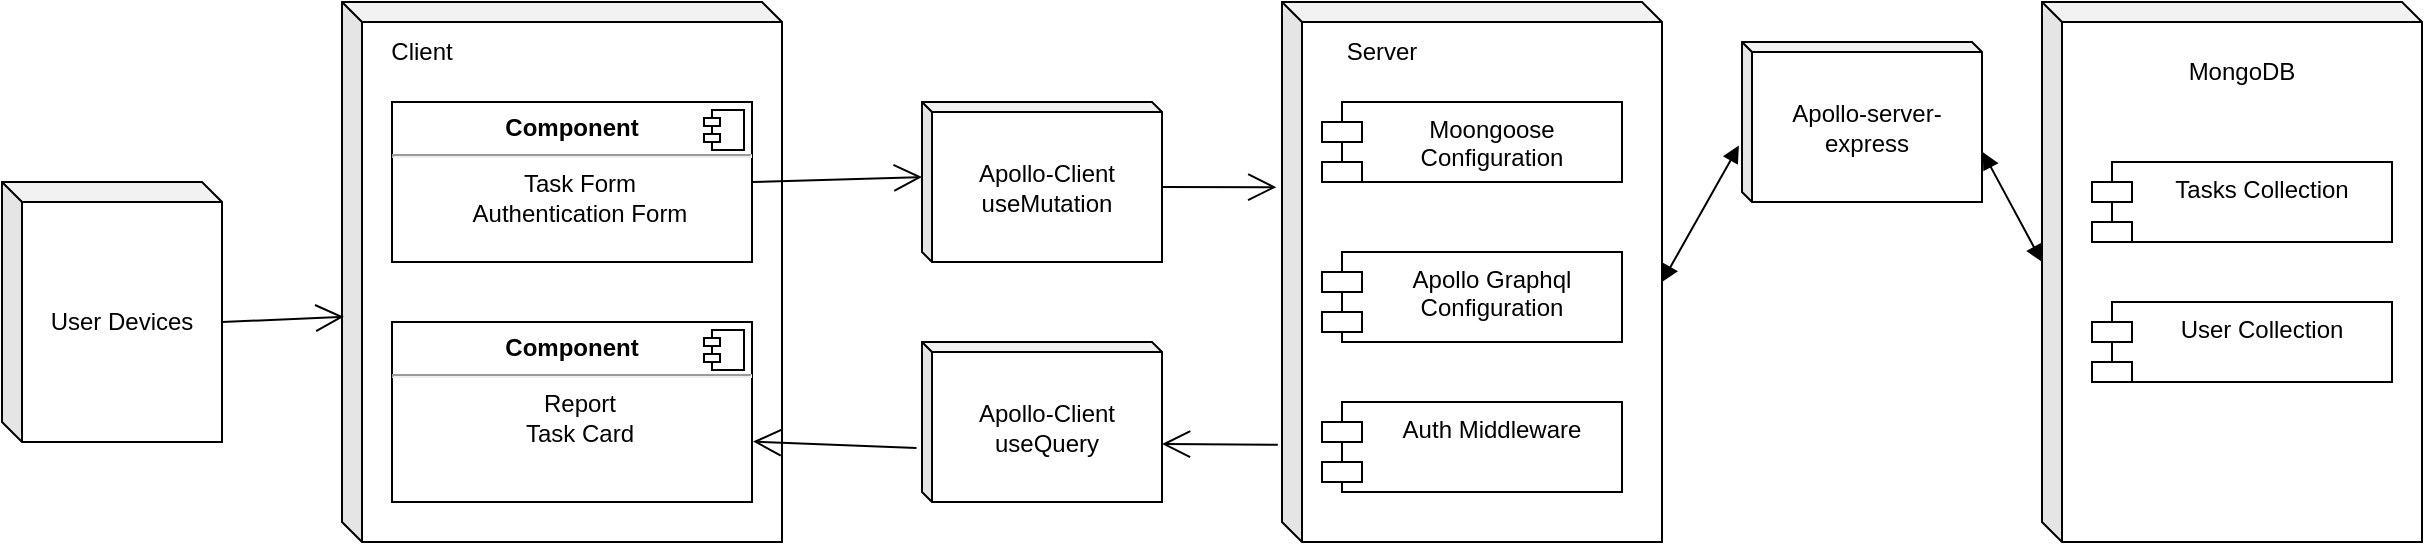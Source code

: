 <mxfile version="15.7.0" type="github">
  <diagram id="x-YBo4JsiTVsiAb9F0o-" name="Page-1">
    <mxGraphModel dx="1278" dy="617" grid="1" gridSize="10" guides="1" tooltips="1" connect="1" arrows="1" fold="1" page="1" pageScale="1" pageWidth="850" pageHeight="1100" math="0" shadow="0">
      <root>
        <mxCell id="0" />
        <mxCell id="1" parent="0" />
        <mxCell id="23H_jGaIRwy89rERAT64-1" value="User Devices" style="shape=cube;whiteSpace=wrap;html=1;boundedLbl=1;backgroundOutline=1;darkOpacity=0.05;darkOpacity2=0.1;size=10;" vertex="1" parent="1">
          <mxGeometry x="20" y="200" width="110" height="130" as="geometry" />
        </mxCell>
        <mxCell id="23H_jGaIRwy89rERAT64-2" value="" style="shape=cube;whiteSpace=wrap;html=1;boundedLbl=1;backgroundOutline=1;darkOpacity=0.05;darkOpacity2=0.1;size=10;" vertex="1" parent="1">
          <mxGeometry x="190" y="110" width="220" height="270" as="geometry" />
        </mxCell>
        <mxCell id="23H_jGaIRwy89rERAT64-3" value="Client" style="text;html=1;strokeColor=none;fillColor=none;align=center;verticalAlign=middle;whiteSpace=wrap;rounded=0;" vertex="1" parent="1">
          <mxGeometry x="200" y="120" width="60" height="30" as="geometry" />
        </mxCell>
        <mxCell id="23H_jGaIRwy89rERAT64-4" value="&lt;p style=&quot;margin: 0px ; margin-top: 6px ; text-align: center&quot;&gt;&lt;b&gt;Component&lt;/b&gt;&lt;/p&gt;&lt;hr&gt;&lt;p style=&quot;text-align: center ; margin: 0px 0px 0px 8px&quot;&gt;Task Form&lt;/p&gt;&lt;p style=&quot;text-align: center ; margin: 0px 0px 0px 8px&quot;&gt;Authentication Form&lt;/p&gt;" style="align=left;overflow=fill;html=1;dropTarget=0;" vertex="1" parent="1">
          <mxGeometry x="215" y="160" width="180" height="80" as="geometry" />
        </mxCell>
        <mxCell id="23H_jGaIRwy89rERAT64-5" value="" style="shape=component;jettyWidth=8;jettyHeight=4;" vertex="1" parent="23H_jGaIRwy89rERAT64-4">
          <mxGeometry x="1" width="20" height="20" relative="1" as="geometry">
            <mxPoint x="-24" y="4" as="offset" />
          </mxGeometry>
        </mxCell>
        <mxCell id="23H_jGaIRwy89rERAT64-6" value="&lt;p style=&quot;margin: 0px ; margin-top: 6px ; text-align: center&quot;&gt;&lt;b&gt;Component&lt;/b&gt;&lt;/p&gt;&lt;hr&gt;&lt;p style=&quot;text-align: center ; margin: 0px 0px 0px 8px&quot;&gt;Report&lt;/p&gt;&lt;p style=&quot;text-align: center ; margin: 0px 0px 0px 8px&quot;&gt;Task Card&lt;/p&gt;&lt;p style=&quot;text-align: center ; margin: 0px 0px 0px 8px&quot;&gt;&lt;br&gt;&lt;/p&gt;" style="align=left;overflow=fill;html=1;dropTarget=0;" vertex="1" parent="1">
          <mxGeometry x="215" y="270" width="180" height="90" as="geometry" />
        </mxCell>
        <mxCell id="23H_jGaIRwy89rERAT64-7" value="" style="shape=component;jettyWidth=8;jettyHeight=4;" vertex="1" parent="23H_jGaIRwy89rERAT64-6">
          <mxGeometry x="1" width="20" height="20" relative="1" as="geometry">
            <mxPoint x="-24" y="4" as="offset" />
          </mxGeometry>
        </mxCell>
        <mxCell id="23H_jGaIRwy89rERAT64-8" value="Apollo-Client&lt;br&gt;useMutation" style="shape=cube;whiteSpace=wrap;html=1;boundedLbl=1;backgroundOutline=1;darkOpacity=0.05;darkOpacity2=0.1;align=center;size=5;" vertex="1" parent="1">
          <mxGeometry x="480" y="160" width="120" height="80" as="geometry" />
        </mxCell>
        <mxCell id="23H_jGaIRwy89rERAT64-9" value="Apollo-Client&lt;br&gt;useQuery" style="shape=cube;whiteSpace=wrap;html=1;boundedLbl=1;backgroundOutline=1;darkOpacity=0.05;darkOpacity2=0.1;align=center;size=5;" vertex="1" parent="1">
          <mxGeometry x="480" y="280" width="120" height="80" as="geometry" />
        </mxCell>
        <mxCell id="23H_jGaIRwy89rERAT64-10" value="" style="shape=cube;whiteSpace=wrap;html=1;boundedLbl=1;backgroundOutline=1;darkOpacity=0.05;darkOpacity2=0.1;size=10;" vertex="1" parent="1">
          <mxGeometry x="660" y="110" width="190" height="270" as="geometry" />
        </mxCell>
        <mxCell id="23H_jGaIRwy89rERAT64-11" value="Server" style="text;html=1;strokeColor=none;fillColor=none;align=center;verticalAlign=middle;whiteSpace=wrap;rounded=0;" vertex="1" parent="1">
          <mxGeometry x="680" y="120" width="60" height="30" as="geometry" />
        </mxCell>
        <mxCell id="23H_jGaIRwy89rERAT64-16" value="Moongoose&#xa;Configuration" style="shape=module;align=left;spacingLeft=20;align=center;verticalAlign=top;" vertex="1" parent="1">
          <mxGeometry x="680" y="160" width="150" height="40" as="geometry" />
        </mxCell>
        <mxCell id="23H_jGaIRwy89rERAT64-17" value="Apollo Graphql &#xa;Configuration" style="shape=module;align=left;spacingLeft=20;align=center;verticalAlign=top;" vertex="1" parent="1">
          <mxGeometry x="680" y="235" width="150" height="45" as="geometry" />
        </mxCell>
        <mxCell id="23H_jGaIRwy89rERAT64-18" value="Auth Middleware" style="shape=module;align=left;spacingLeft=20;align=center;verticalAlign=top;" vertex="1" parent="1">
          <mxGeometry x="680" y="310" width="150" height="45" as="geometry" />
        </mxCell>
        <mxCell id="23H_jGaIRwy89rERAT64-19" value="" style="shape=cube;whiteSpace=wrap;html=1;boundedLbl=1;backgroundOutline=1;darkOpacity=0.05;darkOpacity2=0.1;size=10;" vertex="1" parent="1">
          <mxGeometry x="1040" y="110" width="190" height="270" as="geometry" />
        </mxCell>
        <mxCell id="23H_jGaIRwy89rERAT64-20" value="Apollo-server-express" style="shape=cube;whiteSpace=wrap;html=1;boundedLbl=1;backgroundOutline=1;darkOpacity=0.05;darkOpacity2=0.1;align=center;size=5;" vertex="1" parent="1">
          <mxGeometry x="890" y="130" width="120" height="80" as="geometry" />
        </mxCell>
        <mxCell id="23H_jGaIRwy89rERAT64-21" value="MongoDB" style="text;html=1;strokeColor=none;fillColor=none;align=center;verticalAlign=middle;whiteSpace=wrap;rounded=0;" vertex="1" parent="1">
          <mxGeometry x="1110" y="130" width="60" height="30" as="geometry" />
        </mxCell>
        <mxCell id="23H_jGaIRwy89rERAT64-24" value="Tasks Collection" style="shape=module;align=left;spacingLeft=20;align=center;verticalAlign=top;" vertex="1" parent="1">
          <mxGeometry x="1065" y="190" width="150" height="40" as="geometry" />
        </mxCell>
        <mxCell id="23H_jGaIRwy89rERAT64-25" value="User Collection" style="shape=module;align=left;spacingLeft=20;align=center;verticalAlign=top;" vertex="1" parent="1">
          <mxGeometry x="1065" y="260" width="150" height="40" as="geometry" />
        </mxCell>
        <mxCell id="23H_jGaIRwy89rERAT64-27" value="" style="endArrow=block;startArrow=block;endFill=1;startFill=1;html=1;rounded=0;entryX=-0.013;entryY=0.647;entryDx=0;entryDy=0;entryPerimeter=0;exitX=0;exitY=0;exitDx=190;exitDy=140;exitPerimeter=0;" edge="1" parent="1" source="23H_jGaIRwy89rERAT64-10" target="23H_jGaIRwy89rERAT64-20">
          <mxGeometry width="160" relative="1" as="geometry">
            <mxPoint x="850" y="240" as="sourcePoint" />
            <mxPoint x="950" y="310" as="targetPoint" />
          </mxGeometry>
        </mxCell>
        <mxCell id="23H_jGaIRwy89rERAT64-28" value="" style="endArrow=block;startArrow=block;endFill=1;startFill=1;html=1;rounded=0;entryX=0;entryY=0;entryDx=0;entryDy=130;entryPerimeter=0;exitX=1.003;exitY=0.688;exitDx=0;exitDy=0;exitPerimeter=0;" edge="1" parent="1" source="23H_jGaIRwy89rERAT64-20" target="23H_jGaIRwy89rERAT64-19">
          <mxGeometry width="160" relative="1" as="geometry">
            <mxPoint x="860" y="250" as="sourcePoint" />
            <mxPoint x="888.44" y="191.76" as="targetPoint" />
          </mxGeometry>
        </mxCell>
        <mxCell id="23H_jGaIRwy89rERAT64-29" value="" style="endArrow=open;endFill=1;endSize=12;html=1;rounded=0;exitX=0;exitY=0;exitDx=120;exitDy=42.5;exitPerimeter=0;entryX=-0.015;entryY=0.343;entryDx=0;entryDy=0;entryPerimeter=0;" edge="1" parent="1" source="23H_jGaIRwy89rERAT64-8" target="23H_jGaIRwy89rERAT64-10">
          <mxGeometry width="160" relative="1" as="geometry">
            <mxPoint x="790" y="310" as="sourcePoint" />
            <mxPoint x="950" y="310" as="targetPoint" />
          </mxGeometry>
        </mxCell>
        <mxCell id="23H_jGaIRwy89rERAT64-30" value="" style="endArrow=open;endFill=1;endSize=12;html=1;rounded=0;exitX=1;exitY=0.5;exitDx=0;exitDy=0;entryX=0;entryY=0;entryDx=0;entryDy=37.5;entryPerimeter=0;" edge="1" parent="1" source="23H_jGaIRwy89rERAT64-4" target="23H_jGaIRwy89rERAT64-8">
          <mxGeometry width="160" relative="1" as="geometry">
            <mxPoint x="610" y="212.5" as="sourcePoint" />
            <mxPoint x="667.15" y="212.61" as="targetPoint" />
          </mxGeometry>
        </mxCell>
        <mxCell id="23H_jGaIRwy89rERAT64-31" value="" style="endArrow=open;endFill=1;endSize=12;html=1;rounded=0;exitX=-0.011;exitY=0.82;exitDx=0;exitDy=0;exitPerimeter=0;" edge="1" parent="1" source="23H_jGaIRwy89rERAT64-10">
          <mxGeometry width="160" relative="1" as="geometry">
            <mxPoint x="420" y="209.91" as="sourcePoint" />
            <mxPoint x="600" y="331" as="targetPoint" />
          </mxGeometry>
        </mxCell>
        <mxCell id="23H_jGaIRwy89rERAT64-32" value="" style="endArrow=open;endFill=1;endSize=12;html=1;rounded=0;exitX=-0.023;exitY=0.663;exitDx=0;exitDy=0;exitPerimeter=0;entryX=1.003;entryY=0.664;entryDx=0;entryDy=0;entryPerimeter=0;" edge="1" parent="1" source="23H_jGaIRwy89rERAT64-9" target="23H_jGaIRwy89rERAT64-6">
          <mxGeometry width="160" relative="1" as="geometry">
            <mxPoint x="430" y="219.91" as="sourcePoint" />
            <mxPoint x="500" y="217.5" as="targetPoint" />
          </mxGeometry>
        </mxCell>
        <mxCell id="23H_jGaIRwy89rERAT64-33" value="" style="endArrow=open;endFill=1;endSize=12;html=1;rounded=0;exitX=0;exitY=0;exitDx=110;exitDy=70;entryX=0.004;entryY=0.583;entryDx=0;entryDy=0;entryPerimeter=0;exitPerimeter=0;" edge="1" parent="1" source="23H_jGaIRwy89rERAT64-1" target="23H_jGaIRwy89rERAT64-2">
          <mxGeometry width="160" relative="1" as="geometry">
            <mxPoint x="405" y="210" as="sourcePoint" />
            <mxPoint x="490" y="207.5" as="targetPoint" />
          </mxGeometry>
        </mxCell>
      </root>
    </mxGraphModel>
  </diagram>
</mxfile>
